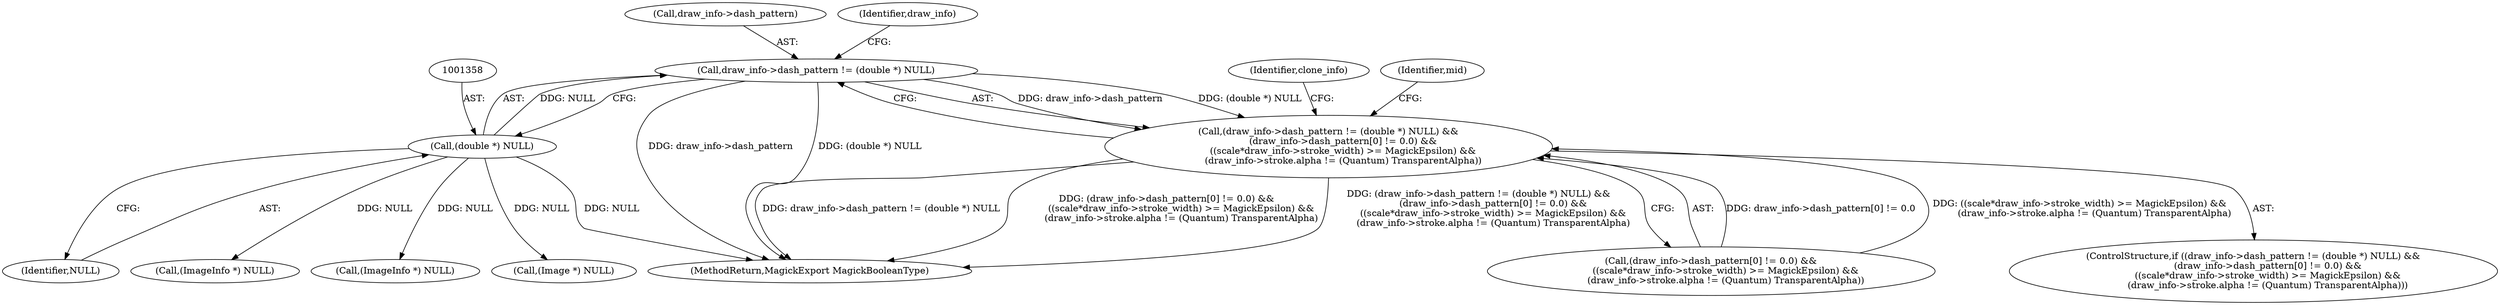 digraph "0_ImageMagick_726812fa2fa7ce16bcf58f6e115f65427a1c0950_2@pointer" {
"1001353" [label="(Call,draw_info->dash_pattern != (double *) NULL)"];
"1001357" [label="(Call,(double *) NULL)"];
"1001352" [label="(Call,(draw_info->dash_pattern != (double *) NULL) &&\n          (draw_info->dash_pattern[0] != 0.0) &&\n          ((scale*draw_info->stroke_width) >= MagickEpsilon) &&\n          (draw_info->stroke.alpha != (Quantum) TransparentAlpha))"];
"1001354" [label="(Call,draw_info->dash_pattern)"];
"1001629" [label="(MethodReturn,MagickExport MagickBooleanType)"];
"1001458" [label="(Call,(Image *) NULL)"];
"1001360" [label="(Call,(draw_info->dash_pattern[0] != 0.0) &&\n          ((scale*draw_info->stroke_width) >= MagickEpsilon) &&\n          (draw_info->stroke.alpha != (Quantum) TransparentAlpha))"];
"1001353" [label="(Call,draw_info->dash_pattern != (double *) NULL)"];
"1001359" [label="(Identifier,NULL)"];
"1001351" [label="(ControlStructure,if ((draw_info->dash_pattern != (double *) NULL) &&\n          (draw_info->dash_pattern[0] != 0.0) &&\n          ((scale*draw_info->stroke_width) >= MagickEpsilon) &&\n          (draw_info->stroke.alpha != (Quantum) TransparentAlpha)))"];
"1001357" [label="(Call,(double *) NULL)"];
"1001561" [label="(Call,(ImageInfo *) NULL)"];
"1001387" [label="(Identifier,clone_info)"];
"1001427" [label="(Identifier,mid)"];
"1001352" [label="(Call,(draw_info->dash_pattern != (double *) NULL) &&\n          (draw_info->dash_pattern[0] != 0.0) &&\n          ((scale*draw_info->stroke_width) >= MagickEpsilon) &&\n          (draw_info->stroke.alpha != (Quantum) TransparentAlpha))"];
"1001364" [label="(Identifier,draw_info)"];
"1001389" [label="(Call,(ImageInfo *) NULL)"];
"1001353" -> "1001352"  [label="AST: "];
"1001353" -> "1001357"  [label="CFG: "];
"1001354" -> "1001353"  [label="AST: "];
"1001357" -> "1001353"  [label="AST: "];
"1001364" -> "1001353"  [label="CFG: "];
"1001352" -> "1001353"  [label="CFG: "];
"1001353" -> "1001629"  [label="DDG: (double *) NULL"];
"1001353" -> "1001629"  [label="DDG: draw_info->dash_pattern"];
"1001353" -> "1001352"  [label="DDG: draw_info->dash_pattern"];
"1001353" -> "1001352"  [label="DDG: (double *) NULL"];
"1001357" -> "1001353"  [label="DDG: NULL"];
"1001357" -> "1001359"  [label="CFG: "];
"1001358" -> "1001357"  [label="AST: "];
"1001359" -> "1001357"  [label="AST: "];
"1001357" -> "1001629"  [label="DDG: NULL"];
"1001357" -> "1001389"  [label="DDG: NULL"];
"1001357" -> "1001458"  [label="DDG: NULL"];
"1001357" -> "1001561"  [label="DDG: NULL"];
"1001352" -> "1001351"  [label="AST: "];
"1001352" -> "1001360"  [label="CFG: "];
"1001360" -> "1001352"  [label="AST: "];
"1001387" -> "1001352"  [label="CFG: "];
"1001427" -> "1001352"  [label="CFG: "];
"1001352" -> "1001629"  [label="DDG: draw_info->dash_pattern != (double *) NULL"];
"1001352" -> "1001629"  [label="DDG: (draw_info->dash_pattern[0] != 0.0) &&\n          ((scale*draw_info->stroke_width) >= MagickEpsilon) &&\n          (draw_info->stroke.alpha != (Quantum) TransparentAlpha)"];
"1001352" -> "1001629"  [label="DDG: (draw_info->dash_pattern != (double *) NULL) &&\n          (draw_info->dash_pattern[0] != 0.0) &&\n          ((scale*draw_info->stroke_width) >= MagickEpsilon) &&\n          (draw_info->stroke.alpha != (Quantum) TransparentAlpha)"];
"1001360" -> "1001352"  [label="DDG: draw_info->dash_pattern[0] != 0.0"];
"1001360" -> "1001352"  [label="DDG: ((scale*draw_info->stroke_width) >= MagickEpsilon) &&\n          (draw_info->stroke.alpha != (Quantum) TransparentAlpha)"];
}
